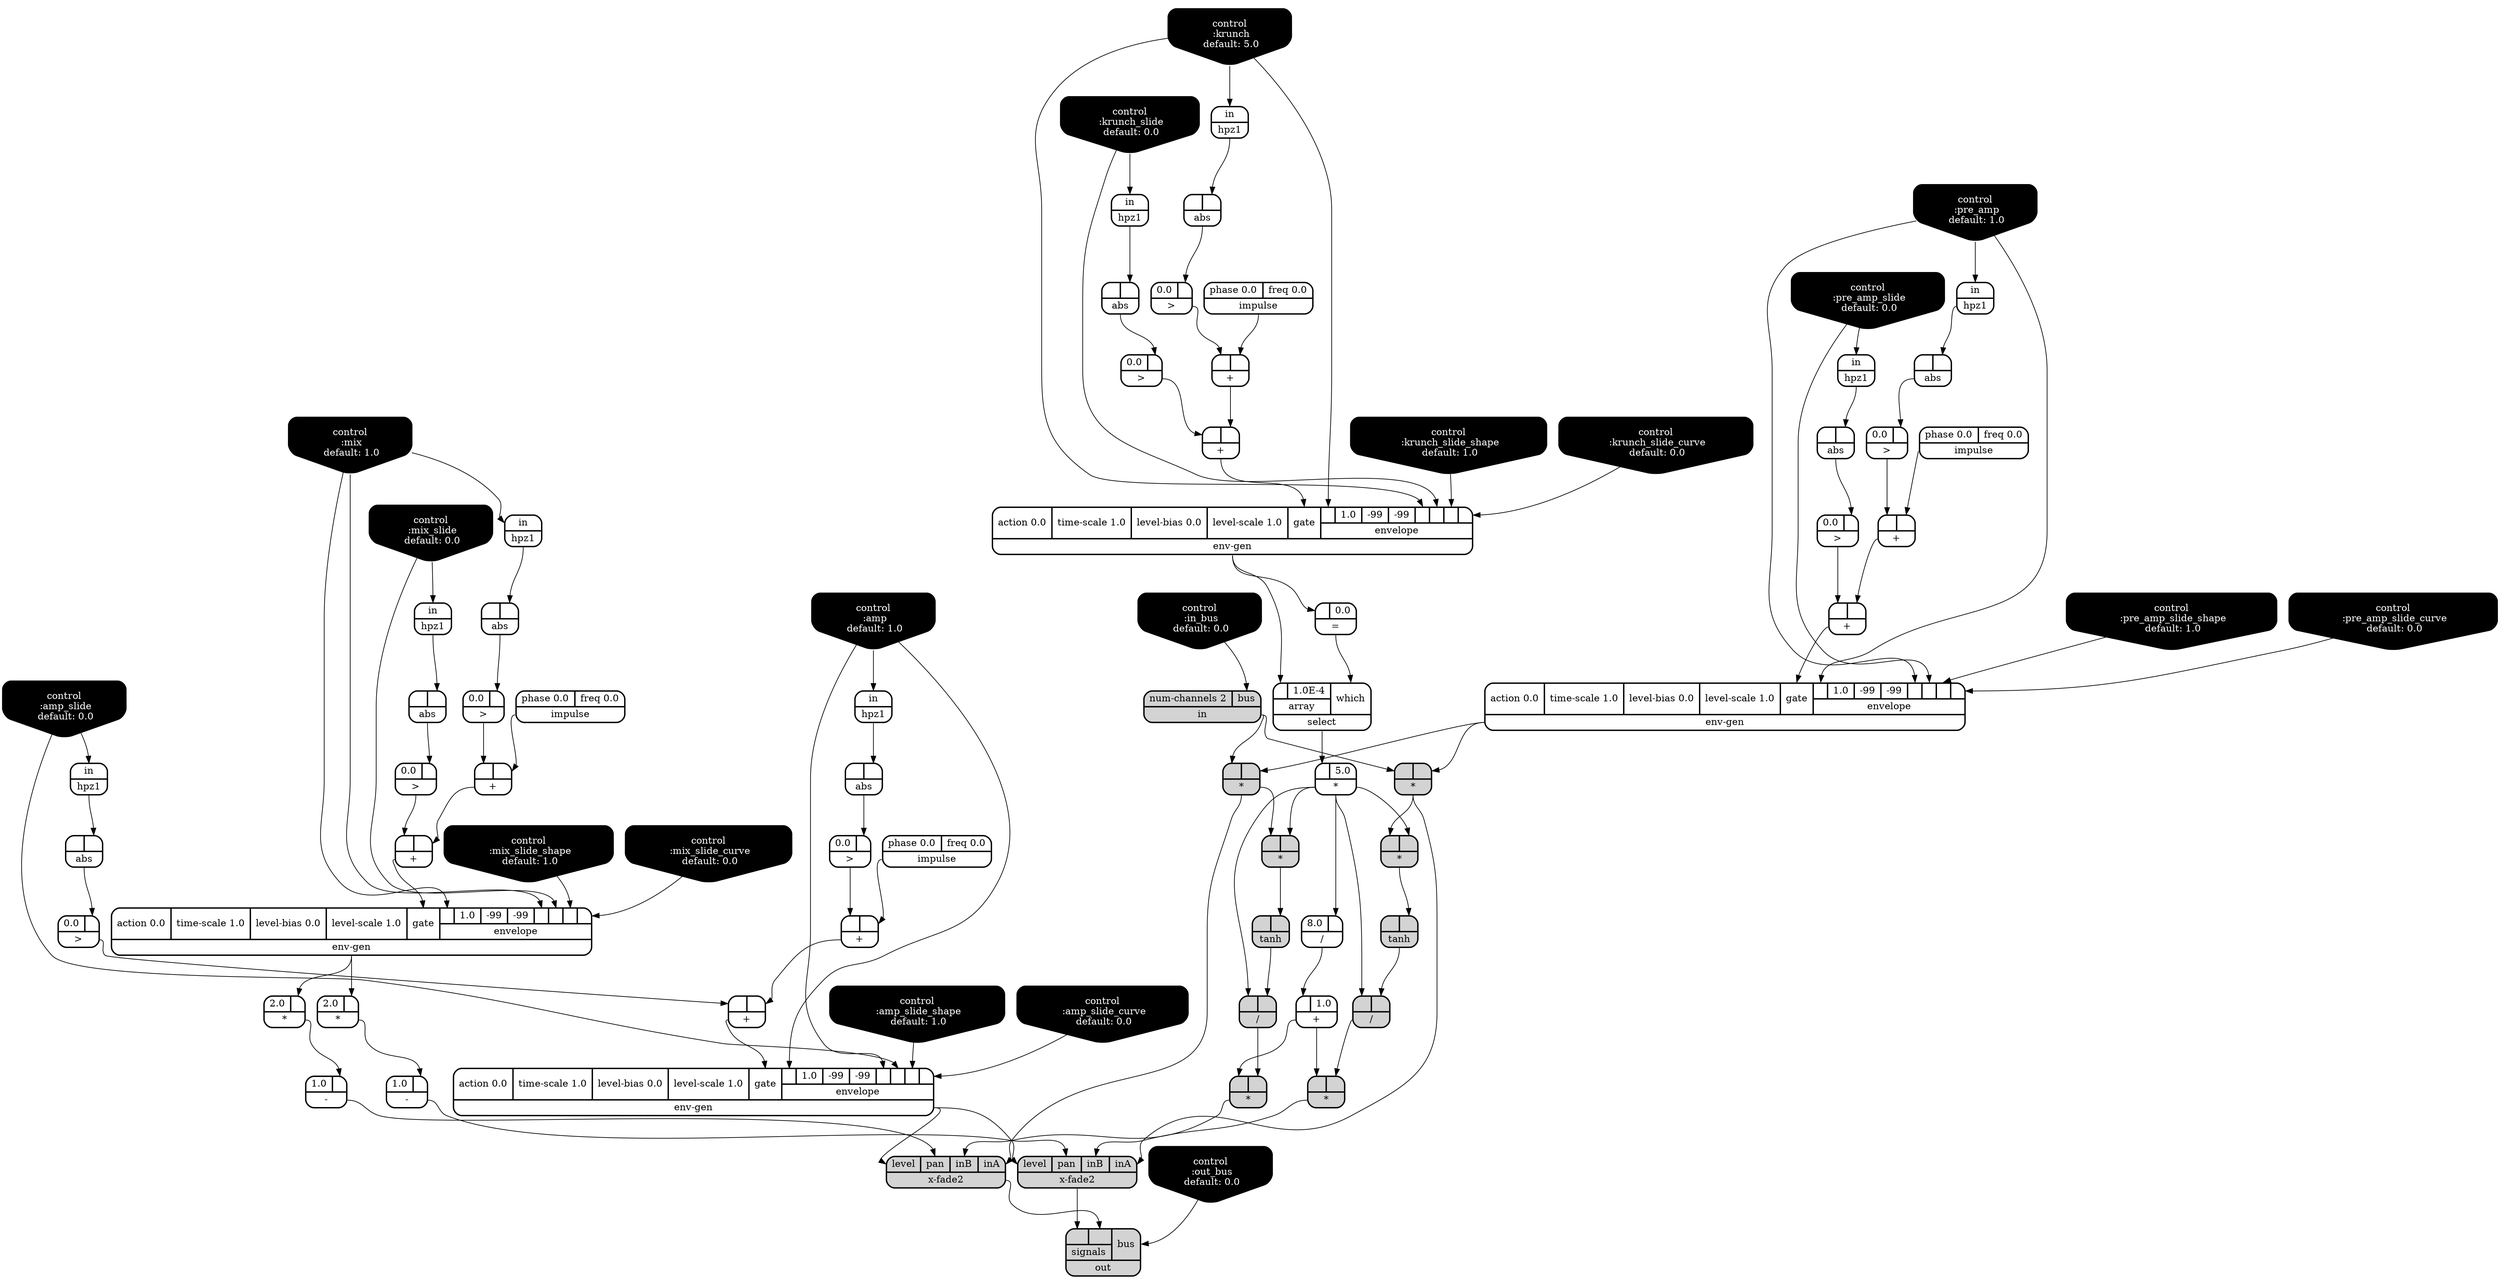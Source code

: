 digraph synthdef {
30 [label = "{{ <b> |<a> 5.0} |<__UG_NAME__>* }" style="bold, rounded" shape=record rankdir=LR];
42 [label = "{{ <b> |<a> } |<__UG_NAME__>* }" style="filled, bold, rounded"  shape=record rankdir=LR];
43 [label = "{{ <b> |<a> } |<__UG_NAME__>* }" style="filled, bold, rounded"  shape=record rankdir=LR];
48 [label = "{{ <b> |<a> } |<__UG_NAME__>* }" style="filled, bold, rounded"  shape=record rankdir=LR];
59 [label = "{{ <b> 2.0|<a> } |<__UG_NAME__>* }" style="bold, rounded" shape=record rankdir=LR];
72 [label = "{{ <b> |<a> } |<__UG_NAME__>* }" style="filled, bold, rounded"  shape=record rankdir=LR];
73 [label = "{{ <b> |<a> } |<__UG_NAME__>* }" style="filled, bold, rounded"  shape=record rankdir=LR];
76 [label = "{{ <b> 2.0|<a> } |<__UG_NAME__>* }" style="bold, rounded" shape=record rankdir=LR];
78 [label = "{{ <b> |<a> } |<__UG_NAME__>* }" style="filled, bold, rounded"  shape=record rankdir=LR];
22 [label = "{{ <b> |<a> } |<__UG_NAME__>+ }" style="bold, rounded" shape=record rankdir=LR];
26 [label = "{{ <b> |<a> } |<__UG_NAME__>+ }" style="bold, rounded" shape=record rankdir=LR];
35 [label = "{{ <b> |<a> } |<__UG_NAME__>+ }" style="bold, rounded" shape=record rankdir=LR];
39 [label = "{{ <b> |<a> } |<__UG_NAME__>+ }" style="bold, rounded" shape=record rankdir=LR];
47 [label = "{{ <b> |<a> 1.0} |<__UG_NAME__>+ }" style="bold, rounded" shape=record rankdir=LR];
53 [label = "{{ <b> |<a> } |<__UG_NAME__>+ }" style="bold, rounded" shape=record rankdir=LR];
57 [label = "{{ <b> |<a> } |<__UG_NAME__>+ }" style="bold, rounded" shape=record rankdir=LR];
65 [label = "{{ <b> |<a> } |<__UG_NAME__>+ }" style="bold, rounded" shape=record rankdir=LR];
69 [label = "{{ <b> |<a> } |<__UG_NAME__>+ }" style="bold, rounded" shape=record rankdir=LR];
60 [label = "{{ <b> 1.0|<a> } |<__UG_NAME__>- }" style="bold, rounded" shape=record rankdir=LR];
77 [label = "{{ <b> 1.0|<a> } |<__UG_NAME__>- }" style="bold, rounded" shape=record rankdir=LR];
45 [label = "{{ <b> |<a> } |<__UG_NAME__>/ }" style="filled, bold, rounded"  shape=record rankdir=LR];
46 [label = "{{ <b> 8.0|<a> } |<__UG_NAME__>/ }" style="bold, rounded" shape=record rankdir=LR];
75 [label = "{{ <b> |<a> } |<__UG_NAME__>/ }" style="filled, bold, rounded"  shape=record rankdir=LR];
28 [label = "{{ <b> |<a> 0.0} |<__UG_NAME__>= }" style="bold, rounded" shape=record rankdir=LR];
21 [label = "{{ <b> 0.0|<a> } |<__UG_NAME__>\> }" style="bold, rounded" shape=record rankdir=LR];
25 [label = "{{ <b> 0.0|<a> } |<__UG_NAME__>\> }" style="bold, rounded" shape=record rankdir=LR];
34 [label = "{{ <b> 0.0|<a> } |<__UG_NAME__>\> }" style="bold, rounded" shape=record rankdir=LR];
38 [label = "{{ <b> 0.0|<a> } |<__UG_NAME__>\> }" style="bold, rounded" shape=record rankdir=LR];
52 [label = "{{ <b> 0.0|<a> } |<__UG_NAME__>\> }" style="bold, rounded" shape=record rankdir=LR];
56 [label = "{{ <b> 0.0|<a> } |<__UG_NAME__>\> }" style="bold, rounded" shape=record rankdir=LR];
64 [label = "{{ <b> 0.0|<a> } |<__UG_NAME__>\> }" style="bold, rounded" shape=record rankdir=LR];
68 [label = "{{ <b> 0.0|<a> } |<__UG_NAME__>\> }" style="bold, rounded" shape=record rankdir=LR];
20 [label = "{{ <b> |<a> } |<__UG_NAME__>abs }" style="bold, rounded" shape=record rankdir=LR];
24 [label = "{{ <b> |<a> } |<__UG_NAME__>abs }" style="bold, rounded" shape=record rankdir=LR];
33 [label = "{{ <b> |<a> } |<__UG_NAME__>abs }" style="bold, rounded" shape=record rankdir=LR];
37 [label = "{{ <b> |<a> } |<__UG_NAME__>abs }" style="bold, rounded" shape=record rankdir=LR];
51 [label = "{{ <b> |<a> } |<__UG_NAME__>abs }" style="bold, rounded" shape=record rankdir=LR];
55 [label = "{{ <b> |<a> } |<__UG_NAME__>abs }" style="bold, rounded" shape=record rankdir=LR];
63 [label = "{{ <b> |<a> } |<__UG_NAME__>abs }" style="bold, rounded" shape=record rankdir=LR];
67 [label = "{{ <b> |<a> } |<__UG_NAME__>abs }" style="bold, rounded" shape=record rankdir=LR];
0 [label = "control
 :amp
 default: 1.0" shape=invhouse style="rounded, filled, bold" fillcolor=black fontcolor=white ]; 
1 [label = "control
 :amp_slide
 default: 0.0" shape=invhouse style="rounded, filled, bold" fillcolor=black fontcolor=white ]; 
2 [label = "control
 :amp_slide_shape
 default: 1.0" shape=invhouse style="rounded, filled, bold" fillcolor=black fontcolor=white ]; 
3 [label = "control
 :amp_slide_curve
 default: 0.0" shape=invhouse style="rounded, filled, bold" fillcolor=black fontcolor=white ]; 
4 [label = "control
 :mix
 default: 1.0" shape=invhouse style="rounded, filled, bold" fillcolor=black fontcolor=white ]; 
5 [label = "control
 :mix_slide
 default: 0.0" shape=invhouse style="rounded, filled, bold" fillcolor=black fontcolor=white ]; 
6 [label = "control
 :mix_slide_shape
 default: 1.0" shape=invhouse style="rounded, filled, bold" fillcolor=black fontcolor=white ]; 
7 [label = "control
 :mix_slide_curve
 default: 0.0" shape=invhouse style="rounded, filled, bold" fillcolor=black fontcolor=white ]; 
8 [label = "control
 :krunch
 default: 5.0" shape=invhouse style="rounded, filled, bold" fillcolor=black fontcolor=white ]; 
9 [label = "control
 :krunch_slide
 default: 0.0" shape=invhouse style="rounded, filled, bold" fillcolor=black fontcolor=white ]; 
10 [label = "control
 :krunch_slide_shape
 default: 1.0" shape=invhouse style="rounded, filled, bold" fillcolor=black fontcolor=white ]; 
11 [label = "control
 :krunch_slide_curve
 default: 0.0" shape=invhouse style="rounded, filled, bold" fillcolor=black fontcolor=white ]; 
12 [label = "control
 :pre_amp
 default: 1.0" shape=invhouse style="rounded, filled, bold" fillcolor=black fontcolor=white ]; 
13 [label = "control
 :pre_amp_slide
 default: 0.0" shape=invhouse style="rounded, filled, bold" fillcolor=black fontcolor=white ]; 
14 [label = "control
 :pre_amp_slide_shape
 default: 1.0" shape=invhouse style="rounded, filled, bold" fillcolor=black fontcolor=white ]; 
15 [label = "control
 :pre_amp_slide_curve
 default: 0.0" shape=invhouse style="rounded, filled, bold" fillcolor=black fontcolor=white ]; 
16 [label = "control
 :in_bus
 default: 0.0" shape=invhouse style="rounded, filled, bold" fillcolor=black fontcolor=white ]; 
17 [label = "control
 :out_bus
 default: 0.0" shape=invhouse style="rounded, filled, bold" fillcolor=black fontcolor=white ]; 
27 [label = "{{ <action> action 0.0|<time____scale> time-scale 1.0|<level____bias> level-bias 0.0|<level____scale> level-scale 1.0|<gate> gate|{{<envelope___control___0>|1.0|-99|-99|<envelope___control___4>|<envelope___control___5>|<envelope___control___6>|<envelope___control___7>}|envelope}} |<__UG_NAME__>env-gen }" style="bold, rounded" shape=record rankdir=LR];
40 [label = "{{ <action> action 0.0|<time____scale> time-scale 1.0|<level____bias> level-bias 0.0|<level____scale> level-scale 1.0|<gate> gate|{{<envelope___control___0>|1.0|-99|-99|<envelope___control___4>|<envelope___control___5>|<envelope___control___6>|<envelope___control___7>}|envelope}} |<__UG_NAME__>env-gen }" style="bold, rounded" shape=record rankdir=LR];
58 [label = "{{ <action> action 0.0|<time____scale> time-scale 1.0|<level____bias> level-bias 0.0|<level____scale> level-scale 1.0|<gate> gate|{{<envelope___control___0>|1.0|-99|-99|<envelope___control___4>|<envelope___control___5>|<envelope___control___6>|<envelope___control___7>}|envelope}} |<__UG_NAME__>env-gen }" style="bold, rounded" shape=record rankdir=LR];
70 [label = "{{ <action> action 0.0|<time____scale> time-scale 1.0|<level____bias> level-bias 0.0|<level____scale> level-scale 1.0|<gate> gate|{{<envelope___control___0>|1.0|-99|-99|<envelope___control___4>|<envelope___control___5>|<envelope___control___6>|<envelope___control___7>}|envelope}} |<__UG_NAME__>env-gen }" style="bold, rounded" shape=record rankdir=LR];
19 [label = "{{ <in> in} |<__UG_NAME__>hpz1 }" style="bold, rounded" shape=record rankdir=LR];
23 [label = "{{ <in> in} |<__UG_NAME__>hpz1 }" style="bold, rounded" shape=record rankdir=LR];
32 [label = "{{ <in> in} |<__UG_NAME__>hpz1 }" style="bold, rounded" shape=record rankdir=LR];
36 [label = "{{ <in> in} |<__UG_NAME__>hpz1 }" style="bold, rounded" shape=record rankdir=LR];
50 [label = "{{ <in> in} |<__UG_NAME__>hpz1 }" style="bold, rounded" shape=record rankdir=LR];
54 [label = "{{ <in> in} |<__UG_NAME__>hpz1 }" style="bold, rounded" shape=record rankdir=LR];
62 [label = "{{ <in> in} |<__UG_NAME__>hpz1 }" style="bold, rounded" shape=record rankdir=LR];
66 [label = "{{ <in> in} |<__UG_NAME__>hpz1 }" style="bold, rounded" shape=record rankdir=LR];
18 [label = "{{ <phase> phase 0.0|<freq> freq 0.0} |<__UG_NAME__>impulse }" style="bold, rounded" shape=record rankdir=LR];
31 [label = "{{ <phase> phase 0.0|<freq> freq 0.0} |<__UG_NAME__>impulse }" style="bold, rounded" shape=record rankdir=LR];
49 [label = "{{ <phase> phase 0.0|<freq> freq 0.0} |<__UG_NAME__>impulse }" style="bold, rounded" shape=record rankdir=LR];
61 [label = "{{ <phase> phase 0.0|<freq> freq 0.0} |<__UG_NAME__>impulse }" style="bold, rounded" shape=record rankdir=LR];
41 [label = "{{ <num____channels> num-channels 2|<bus> bus} |<__UG_NAME__>in }" style="filled, bold, rounded"  shape=record rankdir=LR];
80 [label = "{{ {{<signals___x____fade2___0>|<signals___x____fade2___1>}|signals}|<bus> bus} |<__UG_NAME__>out }" style="filled, bold, rounded"  shape=record rankdir=LR];
29 [label = "{{ {{<array___env____gen___0>|1.0E-4}|array}|<which> which} |<__UG_NAME__>select }" style="bold, rounded" shape=record rankdir=LR];
44 [label = "{{ <b> |<a> } |<__UG_NAME__>tanh }" style="filled, bold, rounded"  shape=record rankdir=LR];
74 [label = "{{ <b> |<a> } |<__UG_NAME__>tanh }" style="filled, bold, rounded"  shape=record rankdir=LR];
71 [label = "{{ <level> level|<pan> pan|<inb> inB|<ina> inA} |<__UG_NAME__>x-fade2 }" style="filled, bold, rounded"  shape=record rankdir=LR];
79 [label = "{{ <level> level|<pan> pan|<inb> inB|<ina> inA} |<__UG_NAME__>x-fade2 }" style="filled, bold, rounded"  shape=record rankdir=LR];

29:__UG_NAME__ -> 30:b ;
40:__UG_NAME__ -> 42:a ;
41:__UG_NAME__ -> 42:b ;
30:__UG_NAME__ -> 43:a ;
42:__UG_NAME__ -> 43:b ;
45:__UG_NAME__ -> 48:a ;
47:__UG_NAME__ -> 48:b ;
58:__UG_NAME__ -> 59:a ;
40:__UG_NAME__ -> 72:a ;
41:__UG_NAME__ -> 72:b ;
30:__UG_NAME__ -> 73:a ;
72:__UG_NAME__ -> 73:b ;
58:__UG_NAME__ -> 76:a ;
75:__UG_NAME__ -> 78:a ;
47:__UG_NAME__ -> 78:b ;
18:__UG_NAME__ -> 22:a ;
21:__UG_NAME__ -> 22:b ;
22:__UG_NAME__ -> 26:a ;
25:__UG_NAME__ -> 26:b ;
31:__UG_NAME__ -> 35:a ;
34:__UG_NAME__ -> 35:b ;
35:__UG_NAME__ -> 39:a ;
38:__UG_NAME__ -> 39:b ;
46:__UG_NAME__ -> 47:b ;
49:__UG_NAME__ -> 53:a ;
52:__UG_NAME__ -> 53:b ;
53:__UG_NAME__ -> 57:a ;
56:__UG_NAME__ -> 57:b ;
61:__UG_NAME__ -> 65:a ;
64:__UG_NAME__ -> 65:b ;
65:__UG_NAME__ -> 69:a ;
68:__UG_NAME__ -> 69:b ;
59:__UG_NAME__ -> 60:a ;
76:__UG_NAME__ -> 77:a ;
44:__UG_NAME__ -> 45:a ;
30:__UG_NAME__ -> 45:b ;
30:__UG_NAME__ -> 46:a ;
74:__UG_NAME__ -> 75:a ;
30:__UG_NAME__ -> 75:b ;
27:__UG_NAME__ -> 28:b ;
20:__UG_NAME__ -> 21:a ;
24:__UG_NAME__ -> 25:a ;
33:__UG_NAME__ -> 34:a ;
37:__UG_NAME__ -> 38:a ;
51:__UG_NAME__ -> 52:a ;
55:__UG_NAME__ -> 56:a ;
63:__UG_NAME__ -> 64:a ;
67:__UG_NAME__ -> 68:a ;
19:__UG_NAME__ -> 20:a ;
23:__UG_NAME__ -> 24:a ;
32:__UG_NAME__ -> 33:a ;
36:__UG_NAME__ -> 37:a ;
50:__UG_NAME__ -> 51:a ;
54:__UG_NAME__ -> 55:a ;
62:__UG_NAME__ -> 63:a ;
66:__UG_NAME__ -> 67:a ;
8:__UG_NAME__ -> 27:envelope___control___0 ;
8:__UG_NAME__ -> 27:envelope___control___4 ;
9:__UG_NAME__ -> 27:envelope___control___5 ;
10:__UG_NAME__ -> 27:envelope___control___6 ;
11:__UG_NAME__ -> 27:envelope___control___7 ;
26:__UG_NAME__ -> 27:gate ;
12:__UG_NAME__ -> 40:envelope___control___0 ;
12:__UG_NAME__ -> 40:envelope___control___4 ;
13:__UG_NAME__ -> 40:envelope___control___5 ;
14:__UG_NAME__ -> 40:envelope___control___6 ;
15:__UG_NAME__ -> 40:envelope___control___7 ;
39:__UG_NAME__ -> 40:gate ;
4:__UG_NAME__ -> 58:envelope___control___0 ;
4:__UG_NAME__ -> 58:envelope___control___4 ;
5:__UG_NAME__ -> 58:envelope___control___5 ;
6:__UG_NAME__ -> 58:envelope___control___6 ;
7:__UG_NAME__ -> 58:envelope___control___7 ;
57:__UG_NAME__ -> 58:gate ;
0:__UG_NAME__ -> 70:envelope___control___0 ;
0:__UG_NAME__ -> 70:envelope___control___4 ;
1:__UG_NAME__ -> 70:envelope___control___5 ;
2:__UG_NAME__ -> 70:envelope___control___6 ;
3:__UG_NAME__ -> 70:envelope___control___7 ;
69:__UG_NAME__ -> 70:gate ;
8:__UG_NAME__ -> 19:in ;
9:__UG_NAME__ -> 23:in ;
12:__UG_NAME__ -> 32:in ;
13:__UG_NAME__ -> 36:in ;
4:__UG_NAME__ -> 50:in ;
5:__UG_NAME__ -> 54:in ;
0:__UG_NAME__ -> 62:in ;
1:__UG_NAME__ -> 66:in ;
16:__UG_NAME__ -> 41:bus ;
17:__UG_NAME__ -> 80:bus ;
79:__UG_NAME__ -> 80:signals___x____fade2___0 ;
71:__UG_NAME__ -> 80:signals___x____fade2___1 ;
28:__UG_NAME__ -> 29:which ;
27:__UG_NAME__ -> 29:array___env____gen___0 ;
43:__UG_NAME__ -> 44:a ;
73:__UG_NAME__ -> 74:a ;
42:__UG_NAME__ -> 71:ina ;
48:__UG_NAME__ -> 71:inb ;
60:__UG_NAME__ -> 71:pan ;
70:__UG_NAME__ -> 71:level ;
72:__UG_NAME__ -> 79:ina ;
78:__UG_NAME__ -> 79:inb ;
77:__UG_NAME__ -> 79:pan ;
70:__UG_NAME__ -> 79:level ;

}